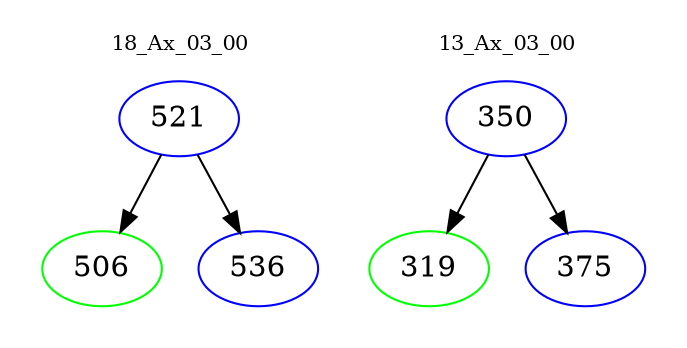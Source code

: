 digraph{
subgraph cluster_0 {
color = white
label = "18_Ax_03_00";
fontsize=10;
T0_521 [label="521", color="blue"]
T0_521 -> T0_506 [color="black"]
T0_506 [label="506", color="green"]
T0_521 -> T0_536 [color="black"]
T0_536 [label="536", color="blue"]
}
subgraph cluster_1 {
color = white
label = "13_Ax_03_00";
fontsize=10;
T1_350 [label="350", color="blue"]
T1_350 -> T1_319 [color="black"]
T1_319 [label="319", color="green"]
T1_350 -> T1_375 [color="black"]
T1_375 [label="375", color="blue"]
}
}
